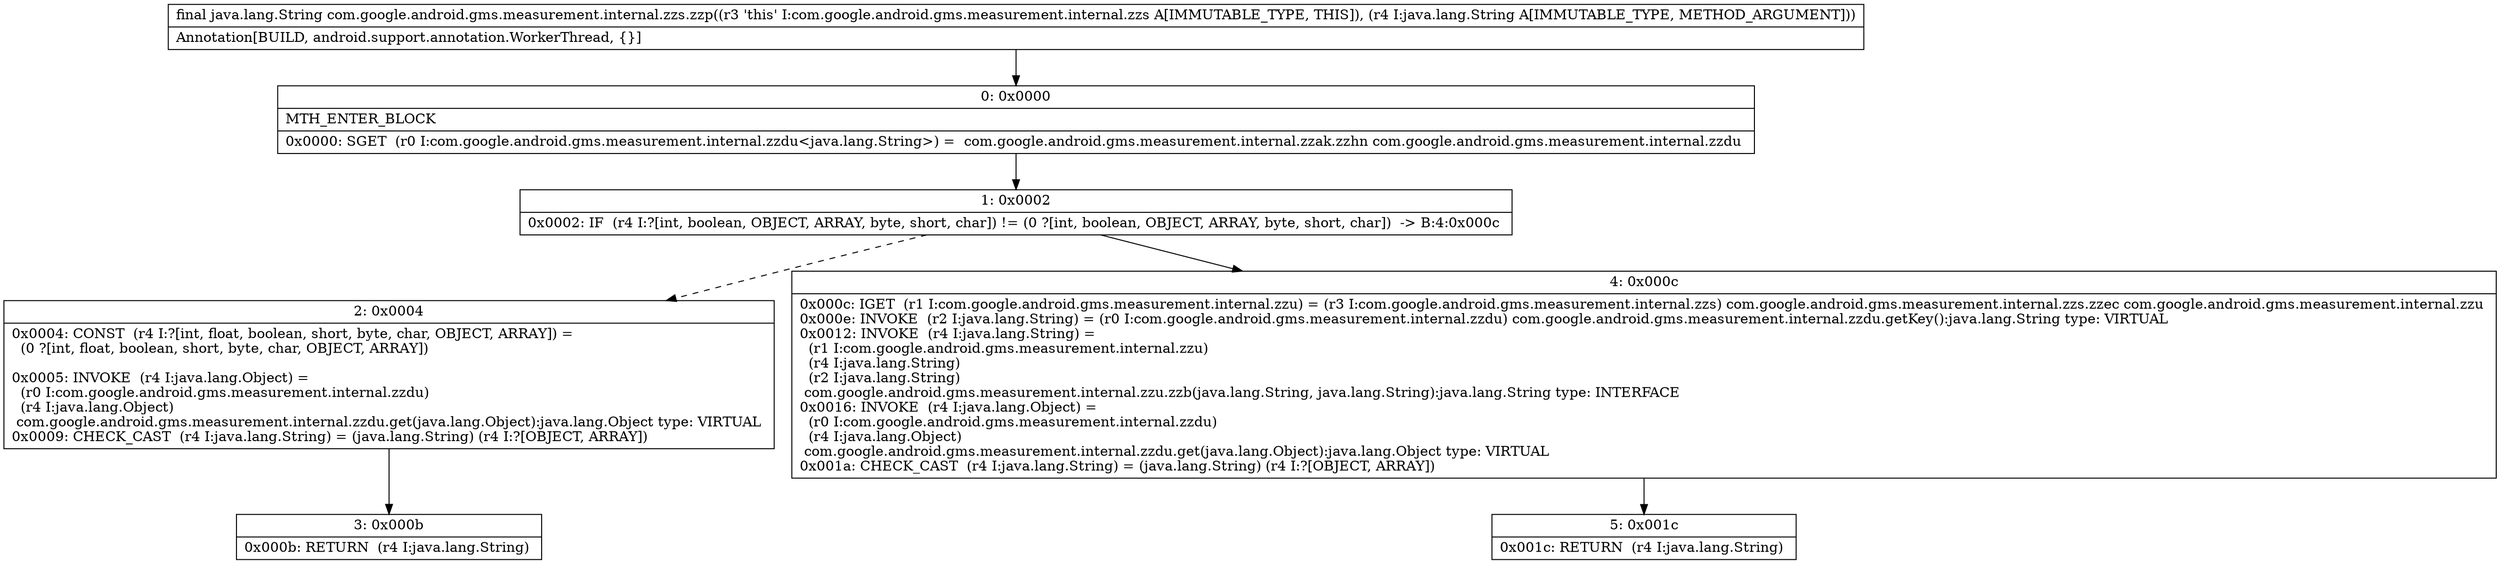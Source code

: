 digraph "CFG forcom.google.android.gms.measurement.internal.zzs.zzp(Ljava\/lang\/String;)Ljava\/lang\/String;" {
Node_0 [shape=record,label="{0\:\ 0x0000|MTH_ENTER_BLOCK\l|0x0000: SGET  (r0 I:com.google.android.gms.measurement.internal.zzdu\<java.lang.String\>) =  com.google.android.gms.measurement.internal.zzak.zzhn com.google.android.gms.measurement.internal.zzdu \l}"];
Node_1 [shape=record,label="{1\:\ 0x0002|0x0002: IF  (r4 I:?[int, boolean, OBJECT, ARRAY, byte, short, char]) != (0 ?[int, boolean, OBJECT, ARRAY, byte, short, char])  \-\> B:4:0x000c \l}"];
Node_2 [shape=record,label="{2\:\ 0x0004|0x0004: CONST  (r4 I:?[int, float, boolean, short, byte, char, OBJECT, ARRAY]) = \l  (0 ?[int, float, boolean, short, byte, char, OBJECT, ARRAY])\l \l0x0005: INVOKE  (r4 I:java.lang.Object) = \l  (r0 I:com.google.android.gms.measurement.internal.zzdu)\l  (r4 I:java.lang.Object)\l com.google.android.gms.measurement.internal.zzdu.get(java.lang.Object):java.lang.Object type: VIRTUAL \l0x0009: CHECK_CAST  (r4 I:java.lang.String) = (java.lang.String) (r4 I:?[OBJECT, ARRAY]) \l}"];
Node_3 [shape=record,label="{3\:\ 0x000b|0x000b: RETURN  (r4 I:java.lang.String) \l}"];
Node_4 [shape=record,label="{4\:\ 0x000c|0x000c: IGET  (r1 I:com.google.android.gms.measurement.internal.zzu) = (r3 I:com.google.android.gms.measurement.internal.zzs) com.google.android.gms.measurement.internal.zzs.zzec com.google.android.gms.measurement.internal.zzu \l0x000e: INVOKE  (r2 I:java.lang.String) = (r0 I:com.google.android.gms.measurement.internal.zzdu) com.google.android.gms.measurement.internal.zzdu.getKey():java.lang.String type: VIRTUAL \l0x0012: INVOKE  (r4 I:java.lang.String) = \l  (r1 I:com.google.android.gms.measurement.internal.zzu)\l  (r4 I:java.lang.String)\l  (r2 I:java.lang.String)\l com.google.android.gms.measurement.internal.zzu.zzb(java.lang.String, java.lang.String):java.lang.String type: INTERFACE \l0x0016: INVOKE  (r4 I:java.lang.Object) = \l  (r0 I:com.google.android.gms.measurement.internal.zzdu)\l  (r4 I:java.lang.Object)\l com.google.android.gms.measurement.internal.zzdu.get(java.lang.Object):java.lang.Object type: VIRTUAL \l0x001a: CHECK_CAST  (r4 I:java.lang.String) = (java.lang.String) (r4 I:?[OBJECT, ARRAY]) \l}"];
Node_5 [shape=record,label="{5\:\ 0x001c|0x001c: RETURN  (r4 I:java.lang.String) \l}"];
MethodNode[shape=record,label="{final java.lang.String com.google.android.gms.measurement.internal.zzs.zzp((r3 'this' I:com.google.android.gms.measurement.internal.zzs A[IMMUTABLE_TYPE, THIS]), (r4 I:java.lang.String A[IMMUTABLE_TYPE, METHOD_ARGUMENT]))  | Annotation[BUILD, android.support.annotation.WorkerThread, \{\}]\l}"];
MethodNode -> Node_0;
Node_0 -> Node_1;
Node_1 -> Node_2[style=dashed];
Node_1 -> Node_4;
Node_2 -> Node_3;
Node_4 -> Node_5;
}

